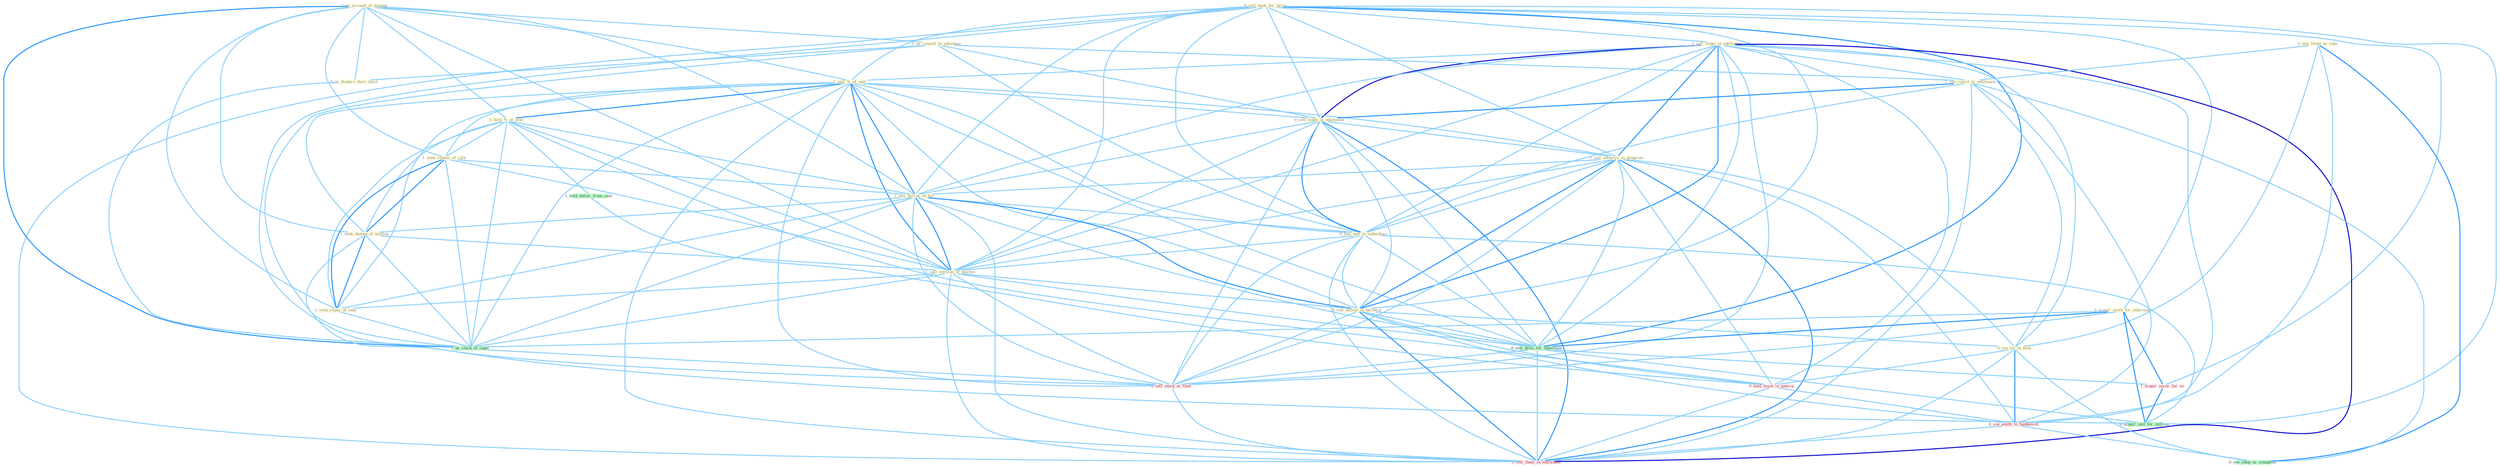 Graph G{ 
    node
    [shape=polygon,style=filled,width=.5,height=.06,color="#BDFCC9",fixedsize=true,fontsize=4,
    fontcolor="#2f4f4f"];
    {node
    [color="#ffffe0", fontcolor="#8b7d6b"] "0_sell_bank_for_price " "1_sell_stake_in_entitynam " "1_us_account_of_magnat " "1_sell_%_of_unit " "1_hold_%_of_seat " "0_us_consult_to_advantag " "0_see_stand_as_sign " "0_us_dispers_dure_incid " "1_see_resist_to_entitynam " "0_sell_stake_to_entitynam " "1_seek_rehear_of_rule " "1_sell_advertis_in_program " "1_sell_billion_of_bill " "1_seek_damag_of_million " "0_sell_unit_to_subsidiari " "1_sell_version_of_machin " "0_sell_billion_in_hardwar " "1_seek_repay_of_loan " "0_acquir_stock_for_othernum " "0_see_lot_in_kind "}
{node [color="#fff0f5", fontcolor="#b22222"] "1_acquir_secur_for_an " "0_hold_asset_in_anticip " "0_sell_stock_at_time " "0_see_anyth_in_fundament " "0_sell_them_in_entitynam "}
edge [color="#B0E2FF"];

	"0_sell_bank_for_price " -- "1_sell_stake_in_entitynam " [w="1", color="#87cefa" ];
	"0_sell_bank_for_price " -- "1_sell_%_of_unit " [w="1", color="#87cefa" ];
	"0_sell_bank_for_price " -- "0_sell_stake_to_entitynam " [w="1", color="#87cefa" ];
	"0_sell_bank_for_price " -- "1_sell_advertis_in_program " [w="1", color="#87cefa" ];
	"0_sell_bank_for_price " -- "1_sell_billion_of_bill " [w="1", color="#87cefa" ];
	"0_sell_bank_for_price " -- "0_sell_unit_to_subsidiari " [w="1", color="#87cefa" ];
	"0_sell_bank_for_price " -- "1_sell_version_of_machin " [w="1", color="#87cefa" ];
	"0_sell_bank_for_price " -- "0_sell_billion_in_hardwar " [w="1", color="#87cefa" ];
	"0_sell_bank_for_price " -- "0_acquir_stock_for_othernum " [w="1", color="#87cefa" ];
	"0_sell_bank_for_price " -- "0_sell_divis_for_othernum " [w="2", color="#1e90ff" , len=0.8];
	"0_sell_bank_for_price " -- "1_acquir_secur_for_an " [w="1", color="#87cefa" ];
	"0_sell_bank_for_price " -- "0_sell_stock_at_time " [w="1", color="#87cefa" ];
	"0_sell_bank_for_price " -- "0_acquir_unit_for_million " [w="1", color="#87cefa" ];
	"0_sell_bank_for_price " -- "0_sell_them_in_entitynam " [w="1", color="#87cefa" ];
	"1_sell_stake_in_entitynam " -- "1_sell_%_of_unit " [w="1", color="#87cefa" ];
	"1_sell_stake_in_entitynam " -- "1_see_resist_to_entitynam " [w="1", color="#87cefa" ];
	"1_sell_stake_in_entitynam " -- "0_sell_stake_to_entitynam " [w="3", color="#0000cd" , len=0.6];
	"1_sell_stake_in_entitynam " -- "1_sell_advertis_in_program " [w="2", color="#1e90ff" , len=0.8];
	"1_sell_stake_in_entitynam " -- "1_sell_billion_of_bill " [w="1", color="#87cefa" ];
	"1_sell_stake_in_entitynam " -- "0_sell_unit_to_subsidiari " [w="1", color="#87cefa" ];
	"1_sell_stake_in_entitynam " -- "1_sell_version_of_machin " [w="1", color="#87cefa" ];
	"1_sell_stake_in_entitynam " -- "0_sell_billion_in_hardwar " [w="2", color="#1e90ff" , len=0.8];
	"1_sell_stake_in_entitynam " -- "0_see_lot_in_kind " [w="1", color="#87cefa" ];
	"1_sell_stake_in_entitynam " -- "0_sell_divis_for_othernum " [w="1", color="#87cefa" ];
	"1_sell_stake_in_entitynam " -- "0_hold_asset_in_anticip " [w="1", color="#87cefa" ];
	"1_sell_stake_in_entitynam " -- "0_sell_stock_at_time " [w="1", color="#87cefa" ];
	"1_sell_stake_in_entitynam " -- "0_see_anyth_in_fundament " [w="1", color="#87cefa" ];
	"1_sell_stake_in_entitynam " -- "0_sell_them_in_entitynam " [w="3", color="#0000cd" , len=0.6];
	"1_us_account_of_magnat " -- "1_sell_%_of_unit " [w="1", color="#87cefa" ];
	"1_us_account_of_magnat " -- "1_hold_%_of_seat " [w="1", color="#87cefa" ];
	"1_us_account_of_magnat " -- "0_us_consult_to_advantag " [w="1", color="#87cefa" ];
	"1_us_account_of_magnat " -- "0_us_dispers_dure_incid " [w="1", color="#87cefa" ];
	"1_us_account_of_magnat " -- "1_seek_rehear_of_rule " [w="1", color="#87cefa" ];
	"1_us_account_of_magnat " -- "1_sell_billion_of_bill " [w="1", color="#87cefa" ];
	"1_us_account_of_magnat " -- "1_seek_damag_of_million " [w="1", color="#87cefa" ];
	"1_us_account_of_magnat " -- "1_sell_version_of_machin " [w="1", color="#87cefa" ];
	"1_us_account_of_magnat " -- "1_seek_repay_of_loan " [w="1", color="#87cefa" ];
	"1_us_account_of_magnat " -- "1_us_stock_of_capit " [w="2", color="#1e90ff" , len=0.8];
	"1_sell_%_of_unit " -- "1_hold_%_of_seat " [w="2", color="#1e90ff" , len=0.8];
	"1_sell_%_of_unit " -- "0_sell_stake_to_entitynam " [w="1", color="#87cefa" ];
	"1_sell_%_of_unit " -- "1_seek_rehear_of_rule " [w="1", color="#87cefa" ];
	"1_sell_%_of_unit " -- "1_sell_advertis_in_program " [w="1", color="#87cefa" ];
	"1_sell_%_of_unit " -- "1_sell_billion_of_bill " [w="2", color="#1e90ff" , len=0.8];
	"1_sell_%_of_unit " -- "1_seek_damag_of_million " [w="1", color="#87cefa" ];
	"1_sell_%_of_unit " -- "0_sell_unit_to_subsidiari " [w="1", color="#87cefa" ];
	"1_sell_%_of_unit " -- "1_sell_version_of_machin " [w="2", color="#1e90ff" , len=0.8];
	"1_sell_%_of_unit " -- "0_sell_billion_in_hardwar " [w="1", color="#87cefa" ];
	"1_sell_%_of_unit " -- "1_seek_repay_of_loan " [w="1", color="#87cefa" ];
	"1_sell_%_of_unit " -- "0_sell_divis_for_othernum " [w="1", color="#87cefa" ];
	"1_sell_%_of_unit " -- "1_us_stock_of_capit " [w="1", color="#87cefa" ];
	"1_sell_%_of_unit " -- "0_sell_stock_at_time " [w="1", color="#87cefa" ];
	"1_sell_%_of_unit " -- "0_sell_them_in_entitynam " [w="1", color="#87cefa" ];
	"1_hold_%_of_seat " -- "1_seek_rehear_of_rule " [w="1", color="#87cefa" ];
	"1_hold_%_of_seat " -- "1_sell_billion_of_bill " [w="1", color="#87cefa" ];
	"1_hold_%_of_seat " -- "1_seek_damag_of_million " [w="1", color="#87cefa" ];
	"1_hold_%_of_seat " -- "1_sell_version_of_machin " [w="1", color="#87cefa" ];
	"1_hold_%_of_seat " -- "1_seek_repay_of_loan " [w="1", color="#87cefa" ];
	"1_hold_%_of_seat " -- "1_us_stock_of_capit " [w="1", color="#87cefa" ];
	"1_hold_%_of_seat " -- "1_hold_dollar_from_sale " [w="1", color="#87cefa" ];
	"1_hold_%_of_seat " -- "0_hold_asset_in_anticip " [w="1", color="#87cefa" ];
	"0_us_consult_to_advantag " -- "0_us_dispers_dure_incid " [w="1", color="#87cefa" ];
	"0_us_consult_to_advantag " -- "1_see_resist_to_entitynam " [w="1", color="#87cefa" ];
	"0_us_consult_to_advantag " -- "0_sell_stake_to_entitynam " [w="1", color="#87cefa" ];
	"0_us_consult_to_advantag " -- "0_sell_unit_to_subsidiari " [w="1", color="#87cefa" ];
	"0_us_consult_to_advantag " -- "1_us_stock_of_capit " [w="1", color="#87cefa" ];
	"0_see_stand_as_sign " -- "1_see_resist_to_entitynam " [w="1", color="#87cefa" ];
	"0_see_stand_as_sign " -- "0_see_lot_in_kind " [w="1", color="#87cefa" ];
	"0_see_stand_as_sign " -- "0_see_anyth_in_fundament " [w="1", color="#87cefa" ];
	"0_see_stand_as_sign " -- "0_see_shop_as_symptom " [w="2", color="#1e90ff" , len=0.8];
	"0_us_dispers_dure_incid " -- "1_us_stock_of_capit " [w="1", color="#87cefa" ];
	"1_see_resist_to_entitynam " -- "0_sell_stake_to_entitynam " [w="2", color="#1e90ff" , len=0.8];
	"1_see_resist_to_entitynam " -- "0_sell_unit_to_subsidiari " [w="1", color="#87cefa" ];
	"1_see_resist_to_entitynam " -- "0_see_lot_in_kind " [w="1", color="#87cefa" ];
	"1_see_resist_to_entitynam " -- "0_see_anyth_in_fundament " [w="1", color="#87cefa" ];
	"1_see_resist_to_entitynam " -- "0_see_shop_as_symptom " [w="1", color="#87cefa" ];
	"1_see_resist_to_entitynam " -- "0_sell_them_in_entitynam " [w="1", color="#87cefa" ];
	"0_sell_stake_to_entitynam " -- "1_sell_advertis_in_program " [w="1", color="#87cefa" ];
	"0_sell_stake_to_entitynam " -- "1_sell_billion_of_bill " [w="1", color="#87cefa" ];
	"0_sell_stake_to_entitynam " -- "0_sell_unit_to_subsidiari " [w="2", color="#1e90ff" , len=0.8];
	"0_sell_stake_to_entitynam " -- "1_sell_version_of_machin " [w="1", color="#87cefa" ];
	"0_sell_stake_to_entitynam " -- "0_sell_billion_in_hardwar " [w="1", color="#87cefa" ];
	"0_sell_stake_to_entitynam " -- "0_sell_divis_for_othernum " [w="1", color="#87cefa" ];
	"0_sell_stake_to_entitynam " -- "0_sell_stock_at_time " [w="1", color="#87cefa" ];
	"0_sell_stake_to_entitynam " -- "0_sell_them_in_entitynam " [w="2", color="#1e90ff" , len=0.8];
	"1_seek_rehear_of_rule " -- "1_sell_billion_of_bill " [w="1", color="#87cefa" ];
	"1_seek_rehear_of_rule " -- "1_seek_damag_of_million " [w="2", color="#1e90ff" , len=0.8];
	"1_seek_rehear_of_rule " -- "1_sell_version_of_machin " [w="1", color="#87cefa" ];
	"1_seek_rehear_of_rule " -- "1_seek_repay_of_loan " [w="2", color="#1e90ff" , len=0.8];
	"1_seek_rehear_of_rule " -- "1_us_stock_of_capit " [w="1", color="#87cefa" ];
	"1_sell_advertis_in_program " -- "1_sell_billion_of_bill " [w="1", color="#87cefa" ];
	"1_sell_advertis_in_program " -- "0_sell_unit_to_subsidiari " [w="1", color="#87cefa" ];
	"1_sell_advertis_in_program " -- "1_sell_version_of_machin " [w="1", color="#87cefa" ];
	"1_sell_advertis_in_program " -- "0_sell_billion_in_hardwar " [w="2", color="#1e90ff" , len=0.8];
	"1_sell_advertis_in_program " -- "0_see_lot_in_kind " [w="1", color="#87cefa" ];
	"1_sell_advertis_in_program " -- "0_sell_divis_for_othernum " [w="1", color="#87cefa" ];
	"1_sell_advertis_in_program " -- "0_hold_asset_in_anticip " [w="1", color="#87cefa" ];
	"1_sell_advertis_in_program " -- "0_sell_stock_at_time " [w="1", color="#87cefa" ];
	"1_sell_advertis_in_program " -- "0_see_anyth_in_fundament " [w="1", color="#87cefa" ];
	"1_sell_advertis_in_program " -- "0_sell_them_in_entitynam " [w="2", color="#1e90ff" , len=0.8];
	"1_sell_billion_of_bill " -- "1_seek_damag_of_million " [w="1", color="#87cefa" ];
	"1_sell_billion_of_bill " -- "0_sell_unit_to_subsidiari " [w="1", color="#87cefa" ];
	"1_sell_billion_of_bill " -- "1_sell_version_of_machin " [w="2", color="#1e90ff" , len=0.8];
	"1_sell_billion_of_bill " -- "0_sell_billion_in_hardwar " [w="2", color="#1e90ff" , len=0.8];
	"1_sell_billion_of_bill " -- "1_seek_repay_of_loan " [w="1", color="#87cefa" ];
	"1_sell_billion_of_bill " -- "0_sell_divis_for_othernum " [w="1", color="#87cefa" ];
	"1_sell_billion_of_bill " -- "1_us_stock_of_capit " [w="1", color="#87cefa" ];
	"1_sell_billion_of_bill " -- "0_sell_stock_at_time " [w="1", color="#87cefa" ];
	"1_sell_billion_of_bill " -- "0_sell_them_in_entitynam " [w="1", color="#87cefa" ];
	"1_seek_damag_of_million " -- "1_sell_version_of_machin " [w="1", color="#87cefa" ];
	"1_seek_damag_of_million " -- "1_seek_repay_of_loan " [w="2", color="#1e90ff" , len=0.8];
	"1_seek_damag_of_million " -- "1_us_stock_of_capit " [w="1", color="#87cefa" ];
	"1_seek_damag_of_million " -- "0_acquir_unit_for_million " [w="1", color="#87cefa" ];
	"0_sell_unit_to_subsidiari " -- "1_sell_version_of_machin " [w="1", color="#87cefa" ];
	"0_sell_unit_to_subsidiari " -- "0_sell_billion_in_hardwar " [w="1", color="#87cefa" ];
	"0_sell_unit_to_subsidiari " -- "0_sell_divis_for_othernum " [w="1", color="#87cefa" ];
	"0_sell_unit_to_subsidiari " -- "0_sell_stock_at_time " [w="1", color="#87cefa" ];
	"0_sell_unit_to_subsidiari " -- "0_acquir_unit_for_million " [w="1", color="#87cefa" ];
	"0_sell_unit_to_subsidiari " -- "0_sell_them_in_entitynam " [w="1", color="#87cefa" ];
	"1_sell_version_of_machin " -- "0_sell_billion_in_hardwar " [w="1", color="#87cefa" ];
	"1_sell_version_of_machin " -- "1_seek_repay_of_loan " [w="1", color="#87cefa" ];
	"1_sell_version_of_machin " -- "0_sell_divis_for_othernum " [w="1", color="#87cefa" ];
	"1_sell_version_of_machin " -- "1_us_stock_of_capit " [w="1", color="#87cefa" ];
	"1_sell_version_of_machin " -- "0_sell_stock_at_time " [w="1", color="#87cefa" ];
	"1_sell_version_of_machin " -- "0_sell_them_in_entitynam " [w="1", color="#87cefa" ];
	"0_sell_billion_in_hardwar " -- "0_see_lot_in_kind " [w="1", color="#87cefa" ];
	"0_sell_billion_in_hardwar " -- "0_sell_divis_for_othernum " [w="1", color="#87cefa" ];
	"0_sell_billion_in_hardwar " -- "0_hold_asset_in_anticip " [w="1", color="#87cefa" ];
	"0_sell_billion_in_hardwar " -- "0_sell_stock_at_time " [w="1", color="#87cefa" ];
	"0_sell_billion_in_hardwar " -- "0_see_anyth_in_fundament " [w="1", color="#87cefa" ];
	"0_sell_billion_in_hardwar " -- "0_sell_them_in_entitynam " [w="2", color="#1e90ff" , len=0.8];
	"1_seek_repay_of_loan " -- "1_us_stock_of_capit " [w="1", color="#87cefa" ];
	"0_acquir_stock_for_othernum " -- "0_sell_divis_for_othernum " [w="2", color="#1e90ff" , len=0.8];
	"0_acquir_stock_for_othernum " -- "1_acquir_secur_for_an " [w="2", color="#1e90ff" , len=0.8];
	"0_acquir_stock_for_othernum " -- "1_us_stock_of_capit " [w="1", color="#87cefa" ];
	"0_acquir_stock_for_othernum " -- "0_sell_stock_at_time " [w="1", color="#87cefa" ];
	"0_acquir_stock_for_othernum " -- "0_acquir_unit_for_million " [w="2", color="#1e90ff" , len=0.8];
	"0_see_lot_in_kind " -- "0_hold_asset_in_anticip " [w="1", color="#87cefa" ];
	"0_see_lot_in_kind " -- "0_see_anyth_in_fundament " [w="2", color="#1e90ff" , len=0.8];
	"0_see_lot_in_kind " -- "0_see_shop_as_symptom " [w="1", color="#87cefa" ];
	"0_see_lot_in_kind " -- "0_sell_them_in_entitynam " [w="1", color="#87cefa" ];
	"0_sell_divis_for_othernum " -- "1_acquir_secur_for_an " [w="1", color="#87cefa" ];
	"0_sell_divis_for_othernum " -- "0_sell_stock_at_time " [w="1", color="#87cefa" ];
	"0_sell_divis_for_othernum " -- "0_acquir_unit_for_million " [w="1", color="#87cefa" ];
	"0_sell_divis_for_othernum " -- "0_sell_them_in_entitynam " [w="1", color="#87cefa" ];
	"1_acquir_secur_for_an " -- "0_acquir_unit_for_million " [w="2", color="#1e90ff" , len=0.8];
	"1_us_stock_of_capit " -- "0_sell_stock_at_time " [w="1", color="#87cefa" ];
	"1_hold_dollar_from_sale " -- "0_hold_asset_in_anticip " [w="1", color="#87cefa" ];
	"0_hold_asset_in_anticip " -- "0_see_anyth_in_fundament " [w="1", color="#87cefa" ];
	"0_hold_asset_in_anticip " -- "0_sell_them_in_entitynam " [w="1", color="#87cefa" ];
	"0_sell_stock_at_time " -- "0_sell_them_in_entitynam " [w="1", color="#87cefa" ];
	"0_see_anyth_in_fundament " -- "0_see_shop_as_symptom " [w="1", color="#87cefa" ];
	"0_see_anyth_in_fundament " -- "0_sell_them_in_entitynam " [w="1", color="#87cefa" ];
}